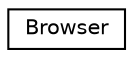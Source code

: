 digraph "Graphical Class Hierarchy"
{
 // LATEX_PDF_SIZE
  edge [fontname="Helvetica",fontsize="10",labelfontname="Helvetica",labelfontsize="10"];
  node [fontname="Helvetica",fontsize="10",shape=record];
  rankdir="LR";
  Node0 [label="Browser",height=0.2,width=0.4,color="black", fillcolor="white", style="filled",URL="$classBrowser.html",tooltip=" "];
}
